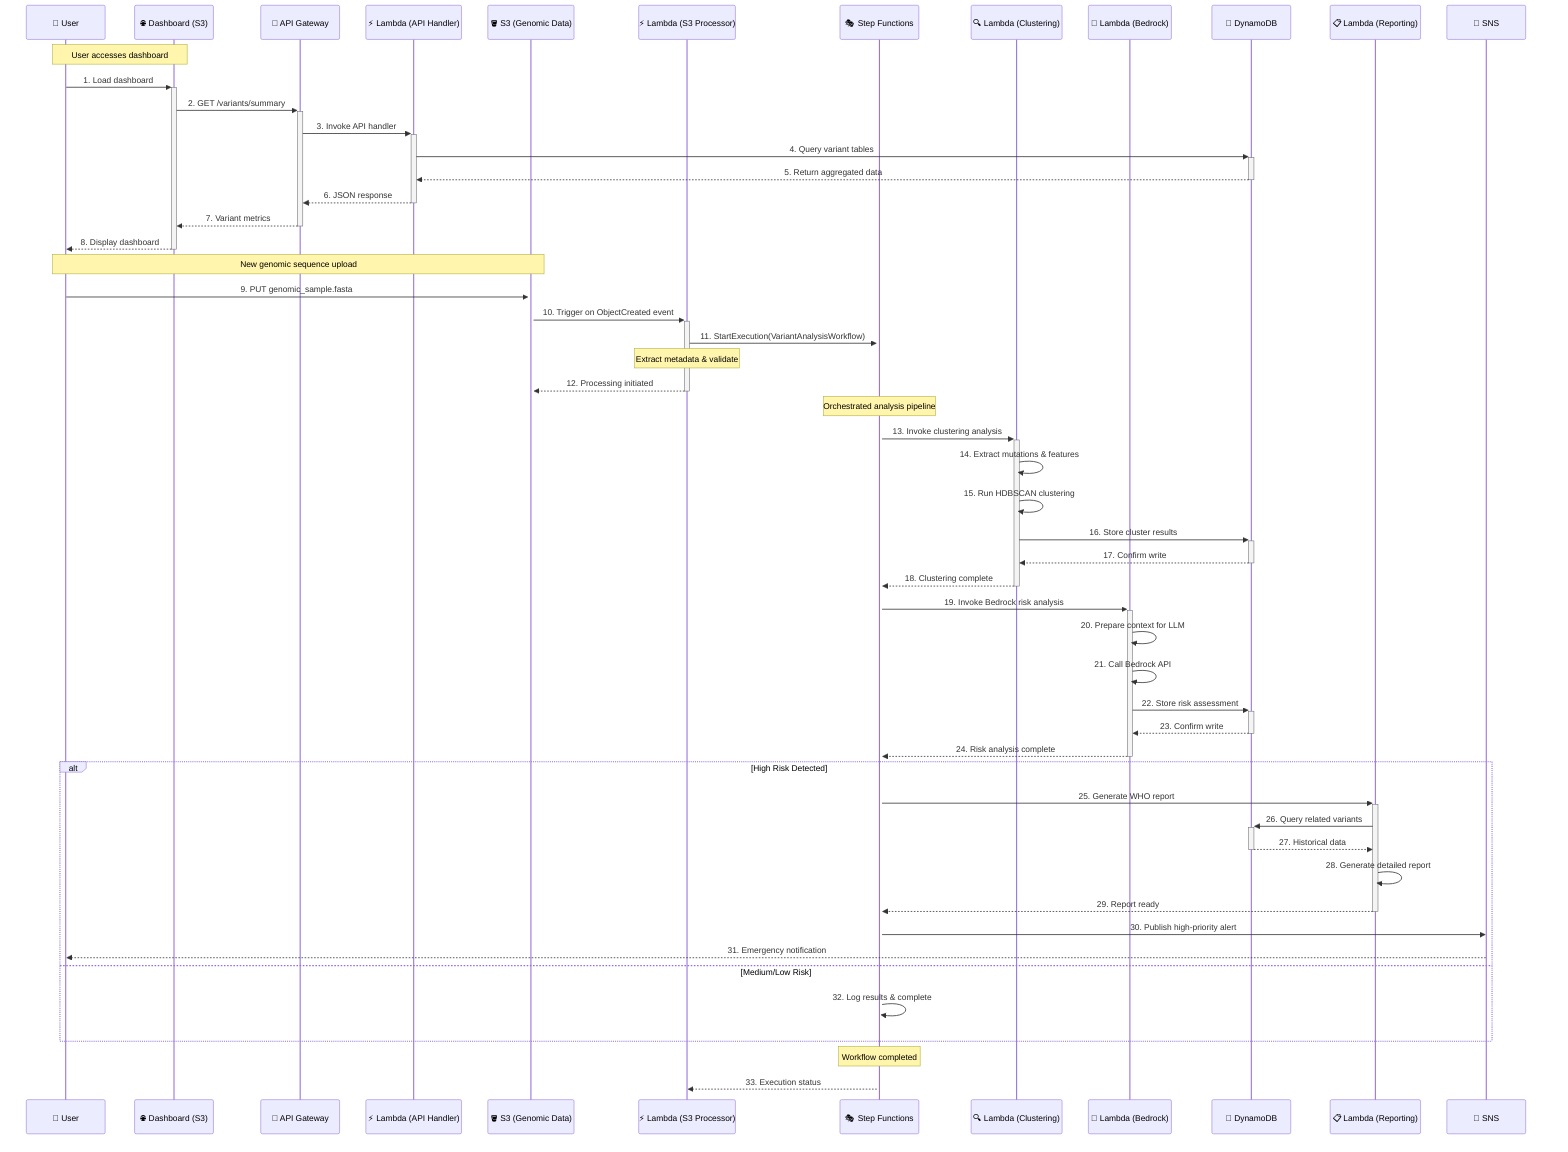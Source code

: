 sequenceDiagram
    participant U as 👤 User
    participant D as 🌐 Dashboard (S3)
    participant AG as 🚪 API Gateway
    participant LA as ⚡ Lambda (API Handler)
    participant S3 as 🪣 S3 (Genomic Data)
    participant LP as ⚡ Lambda (S3 Processor)
    participant SF as 🎭 Step Functions
    participant LC as 🔍 Lambda (Clustering)
    participant LB as 🤖 Lambda (Bedrock)
    participant DB as 💾 DynamoDB
    participant LR as 📋 Lambda (Reporting)
    participant SNS as 📢 SNS

    Note over U,D: User accesses dashboard
    U->>+D: 1. Load dashboard
    D->>+AG: 2. GET /variants/summary
    AG->>+LA: 3. Invoke API handler
    LA->>+DB: 4. Query variant tables
    DB-->>-LA: 5. Return aggregated data
    LA-->>-AG: 6. JSON response
    AG-->>-D: 7. Variant metrics
    D-->>-U: 8. Display dashboard

    Note over U,S3: New genomic sequence upload
    U->>+S3: 9. PUT genomic_sample.fasta
    S3->>+LP: 10. Trigger on ObjectCreated event

    LP->>+SF: 11. StartExecution(VariantAnalysisWorkflow)
    Note over LP: Extract metadata & validate
    LP-->>-S3: 12. Processing initiated

    Note over SF: Orchestrated analysis pipeline
    SF->>+LC: 13. Invoke clustering analysis
    LC->>LC: 14. Extract mutations & features
    LC->>LC: 15. Run HDBSCAN clustering
    LC->>+DB: 16. Store cluster results
    DB-->>-LC: 17. Confirm write
    LC-->>-SF: 18. Clustering complete

    SF->>+LB: 19. Invoke Bedrock risk analysis
    LB->>LB: 20. Prepare context for LLM
    LB->>LB: 21. Call Bedrock API
    LB->>+DB: 22. Store risk assessment
    DB-->>-LB: 23. Confirm write
    LB-->>-SF: 24. Risk analysis complete

    alt High Risk Detected
        SF->>+LR: 25. Generate WHO report
        LR->>+DB: 26. Query related variants
        DB-->>-LR: 27. Historical data
        LR->>LR: 28. Generate detailed report
        LR-->>-SF: 29. Report ready
        
        SF->>SNS: 30. Publish high-priority alert
        SNS-->>U: 31. Emergency notification
    else Medium/Low Risk
        SF->>SF: 32. Log results & complete
    end

    Note over SF: Workflow completed
    SF-->>LP: 33. Execution status